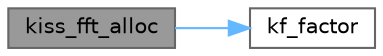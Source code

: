 digraph "kiss_fft_alloc"
{
 // INTERACTIVE_SVG=YES
 // LATEX_PDF_SIZE
  bgcolor="transparent";
  edge [fontname=Helvetica,fontsize=10,labelfontname=Helvetica,labelfontsize=10];
  node [fontname=Helvetica,fontsize=10,shape=box,height=0.2,width=0.4];
  rankdir="LR";
  Node1 [id="Node000001",label="kiss_fft_alloc",height=0.2,width=0.4,color="gray40", fillcolor="grey60", style="filled", fontcolor="black",tooltip=" "];
  Node1 -> Node2 [id="edge1_Node000001_Node000002",color="steelblue1",style="solid",tooltip=" "];
  Node2 [id="Node000002",label="kf_factor",height=0.2,width=0.4,color="grey40", fillcolor="white", style="filled",URL="$d7/dc2/kiss__fft_8cpp_a4472db9715ee64fc7858ba895054f734.html#a4472db9715ee64fc7858ba895054f734",tooltip=" "];
}
